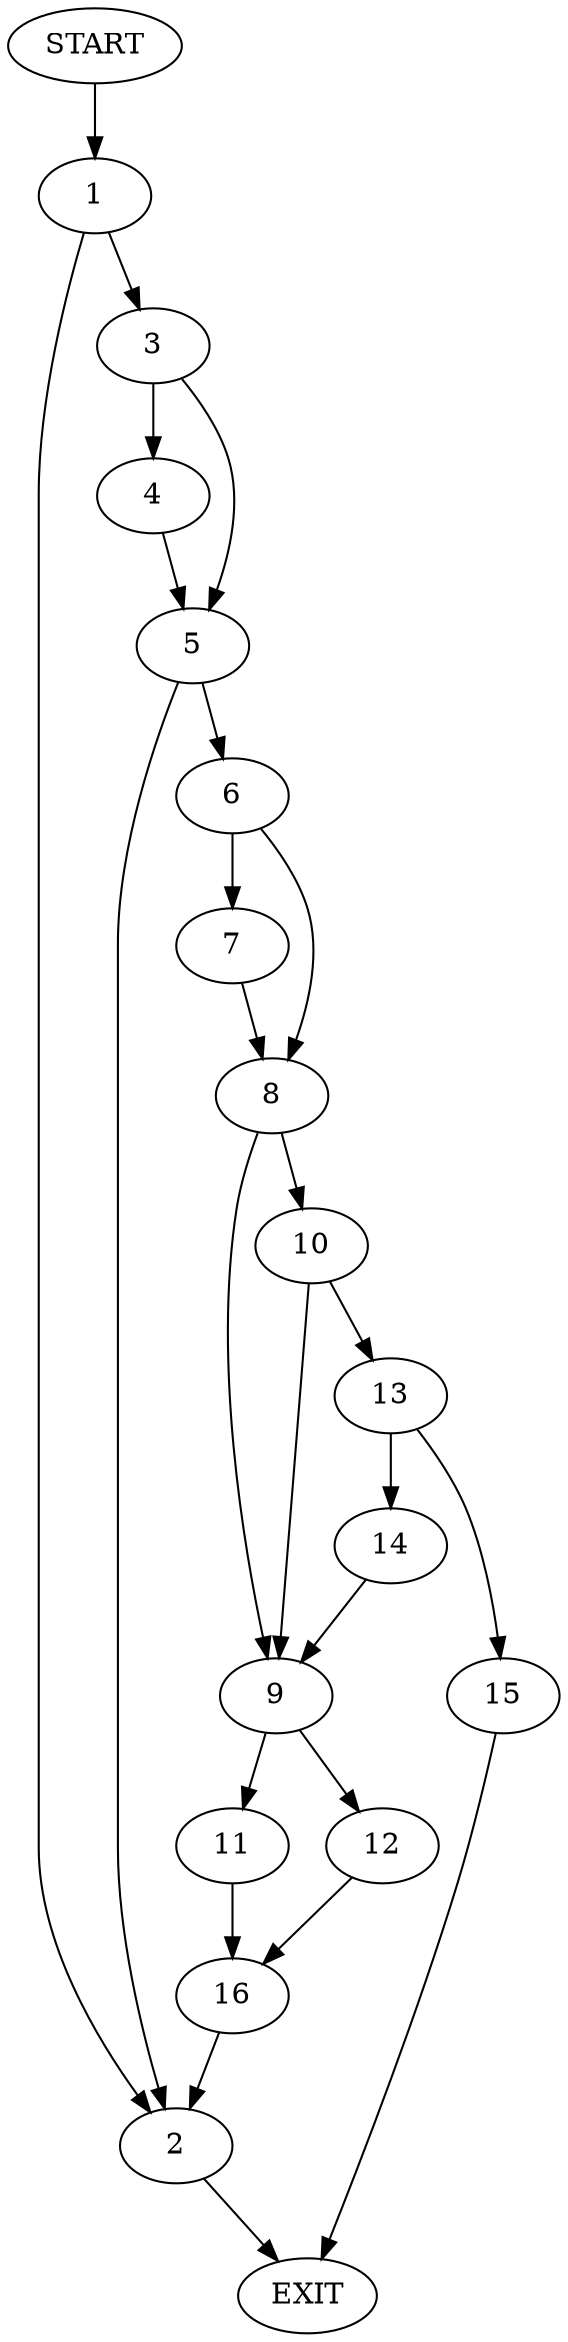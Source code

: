 digraph {
0 [label="START"]
17 [label="EXIT"]
0 -> 1
1 -> 2
1 -> 3
2 -> 17
3 -> 4
3 -> 5
5 -> 2
5 -> 6
4 -> 5
6 -> 7
6 -> 8
7 -> 8
8 -> 9
8 -> 10
9 -> 11
9 -> 12
10 -> 13
10 -> 9
13 -> 14
13 -> 15
15 -> 17
14 -> 9
12 -> 16
11 -> 16
16 -> 2
}
